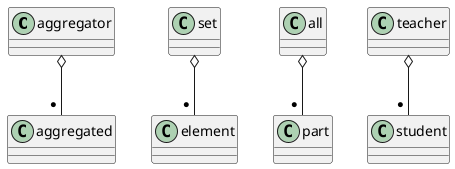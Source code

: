 @startuml
aggregator o-- "* " "aggregated"
set o-- "* " "element"
all o-- "* " "part"
teacher o-- "* " "student"
@enduml